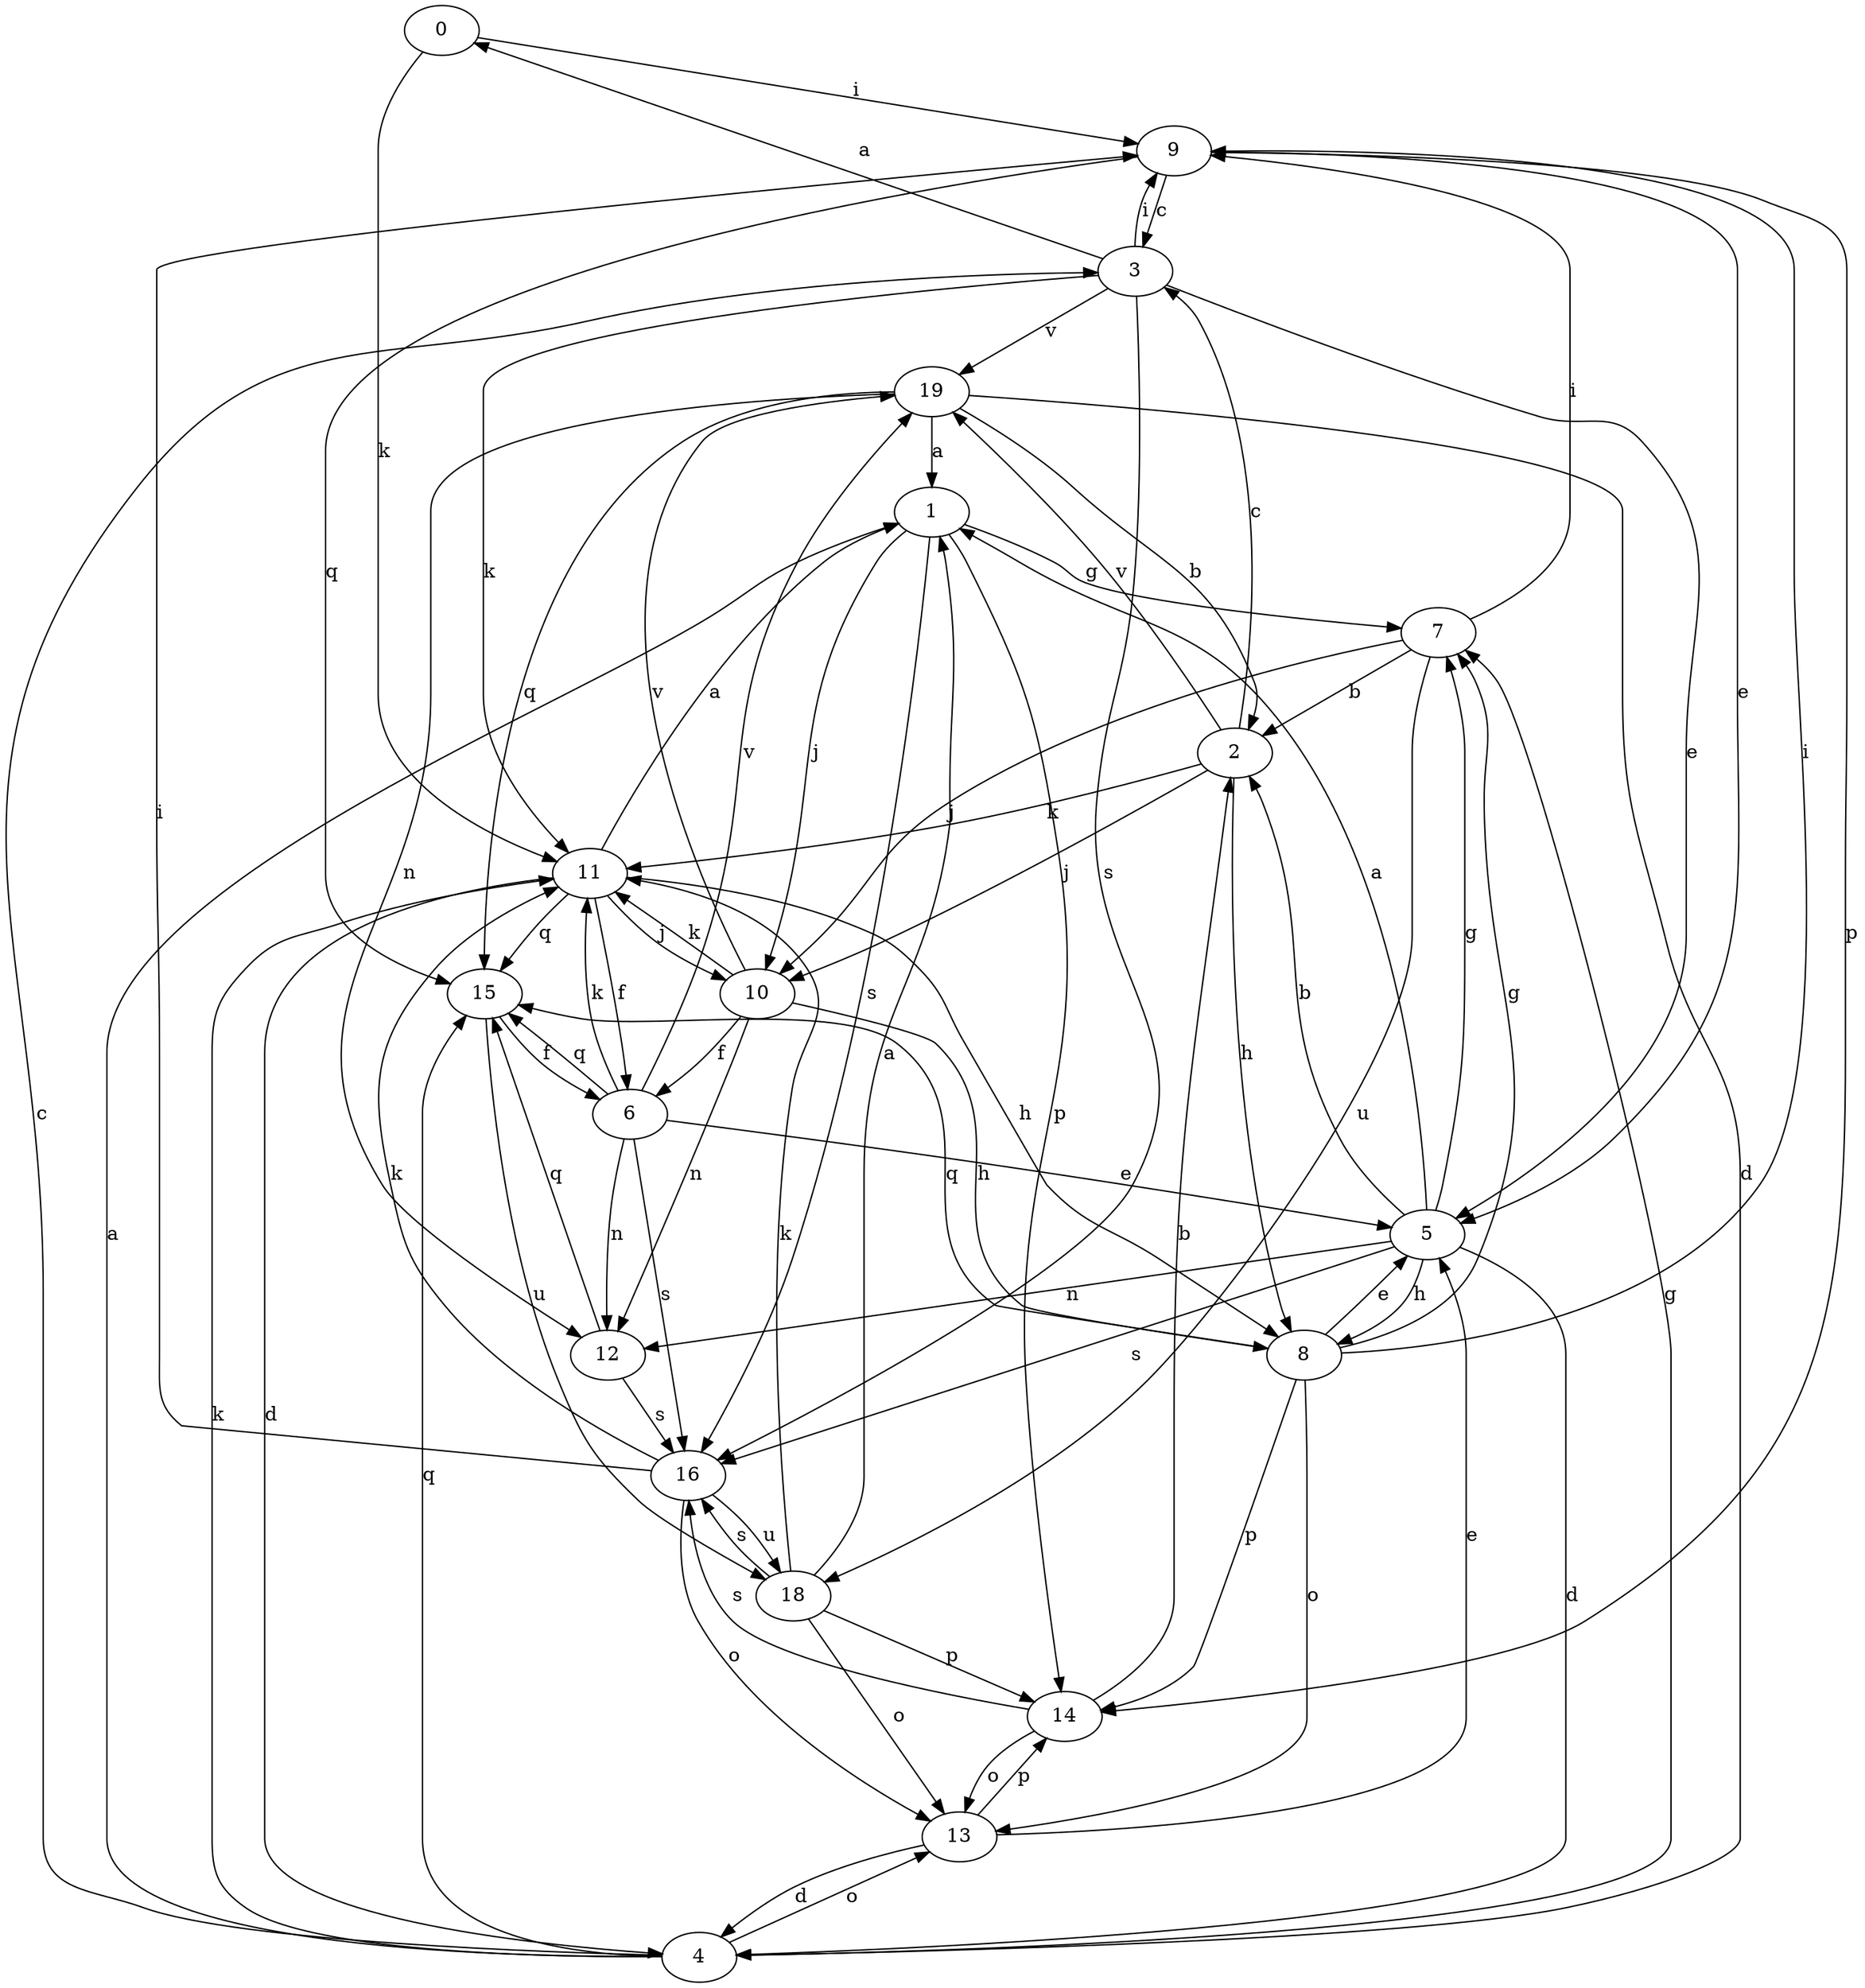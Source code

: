 strict digraph  {
0;
1;
2;
3;
4;
5;
6;
7;
8;
9;
10;
11;
12;
13;
14;
15;
16;
18;
19;
0 -> 9  [label=i];
0 -> 11  [label=k];
1 -> 7  [label=g];
1 -> 10  [label=j];
1 -> 14  [label=p];
1 -> 16  [label=s];
2 -> 3  [label=c];
2 -> 8  [label=h];
2 -> 10  [label=j];
2 -> 11  [label=k];
2 -> 19  [label=v];
3 -> 0  [label=a];
3 -> 5  [label=e];
3 -> 9  [label=i];
3 -> 11  [label=k];
3 -> 16  [label=s];
3 -> 19  [label=v];
4 -> 1  [label=a];
4 -> 3  [label=c];
4 -> 7  [label=g];
4 -> 11  [label=k];
4 -> 13  [label=o];
4 -> 15  [label=q];
5 -> 1  [label=a];
5 -> 2  [label=b];
5 -> 4  [label=d];
5 -> 7  [label=g];
5 -> 8  [label=h];
5 -> 12  [label=n];
5 -> 16  [label=s];
6 -> 5  [label=e];
6 -> 11  [label=k];
6 -> 12  [label=n];
6 -> 15  [label=q];
6 -> 16  [label=s];
6 -> 19  [label=v];
7 -> 2  [label=b];
7 -> 9  [label=i];
7 -> 10  [label=j];
7 -> 18  [label=u];
8 -> 5  [label=e];
8 -> 7  [label=g];
8 -> 9  [label=i];
8 -> 13  [label=o];
8 -> 14  [label=p];
8 -> 15  [label=q];
9 -> 3  [label=c];
9 -> 5  [label=e];
9 -> 14  [label=p];
9 -> 15  [label=q];
10 -> 6  [label=f];
10 -> 8  [label=h];
10 -> 11  [label=k];
10 -> 12  [label=n];
10 -> 19  [label=v];
11 -> 1  [label=a];
11 -> 4  [label=d];
11 -> 6  [label=f];
11 -> 8  [label=h];
11 -> 10  [label=j];
11 -> 15  [label=q];
12 -> 15  [label=q];
12 -> 16  [label=s];
13 -> 4  [label=d];
13 -> 5  [label=e];
13 -> 14  [label=p];
14 -> 2  [label=b];
14 -> 13  [label=o];
14 -> 16  [label=s];
15 -> 6  [label=f];
15 -> 18  [label=u];
16 -> 9  [label=i];
16 -> 11  [label=k];
16 -> 13  [label=o];
16 -> 18  [label=u];
18 -> 1  [label=a];
18 -> 11  [label=k];
18 -> 13  [label=o];
18 -> 14  [label=p];
18 -> 16  [label=s];
19 -> 1  [label=a];
19 -> 2  [label=b];
19 -> 4  [label=d];
19 -> 12  [label=n];
19 -> 15  [label=q];
}
